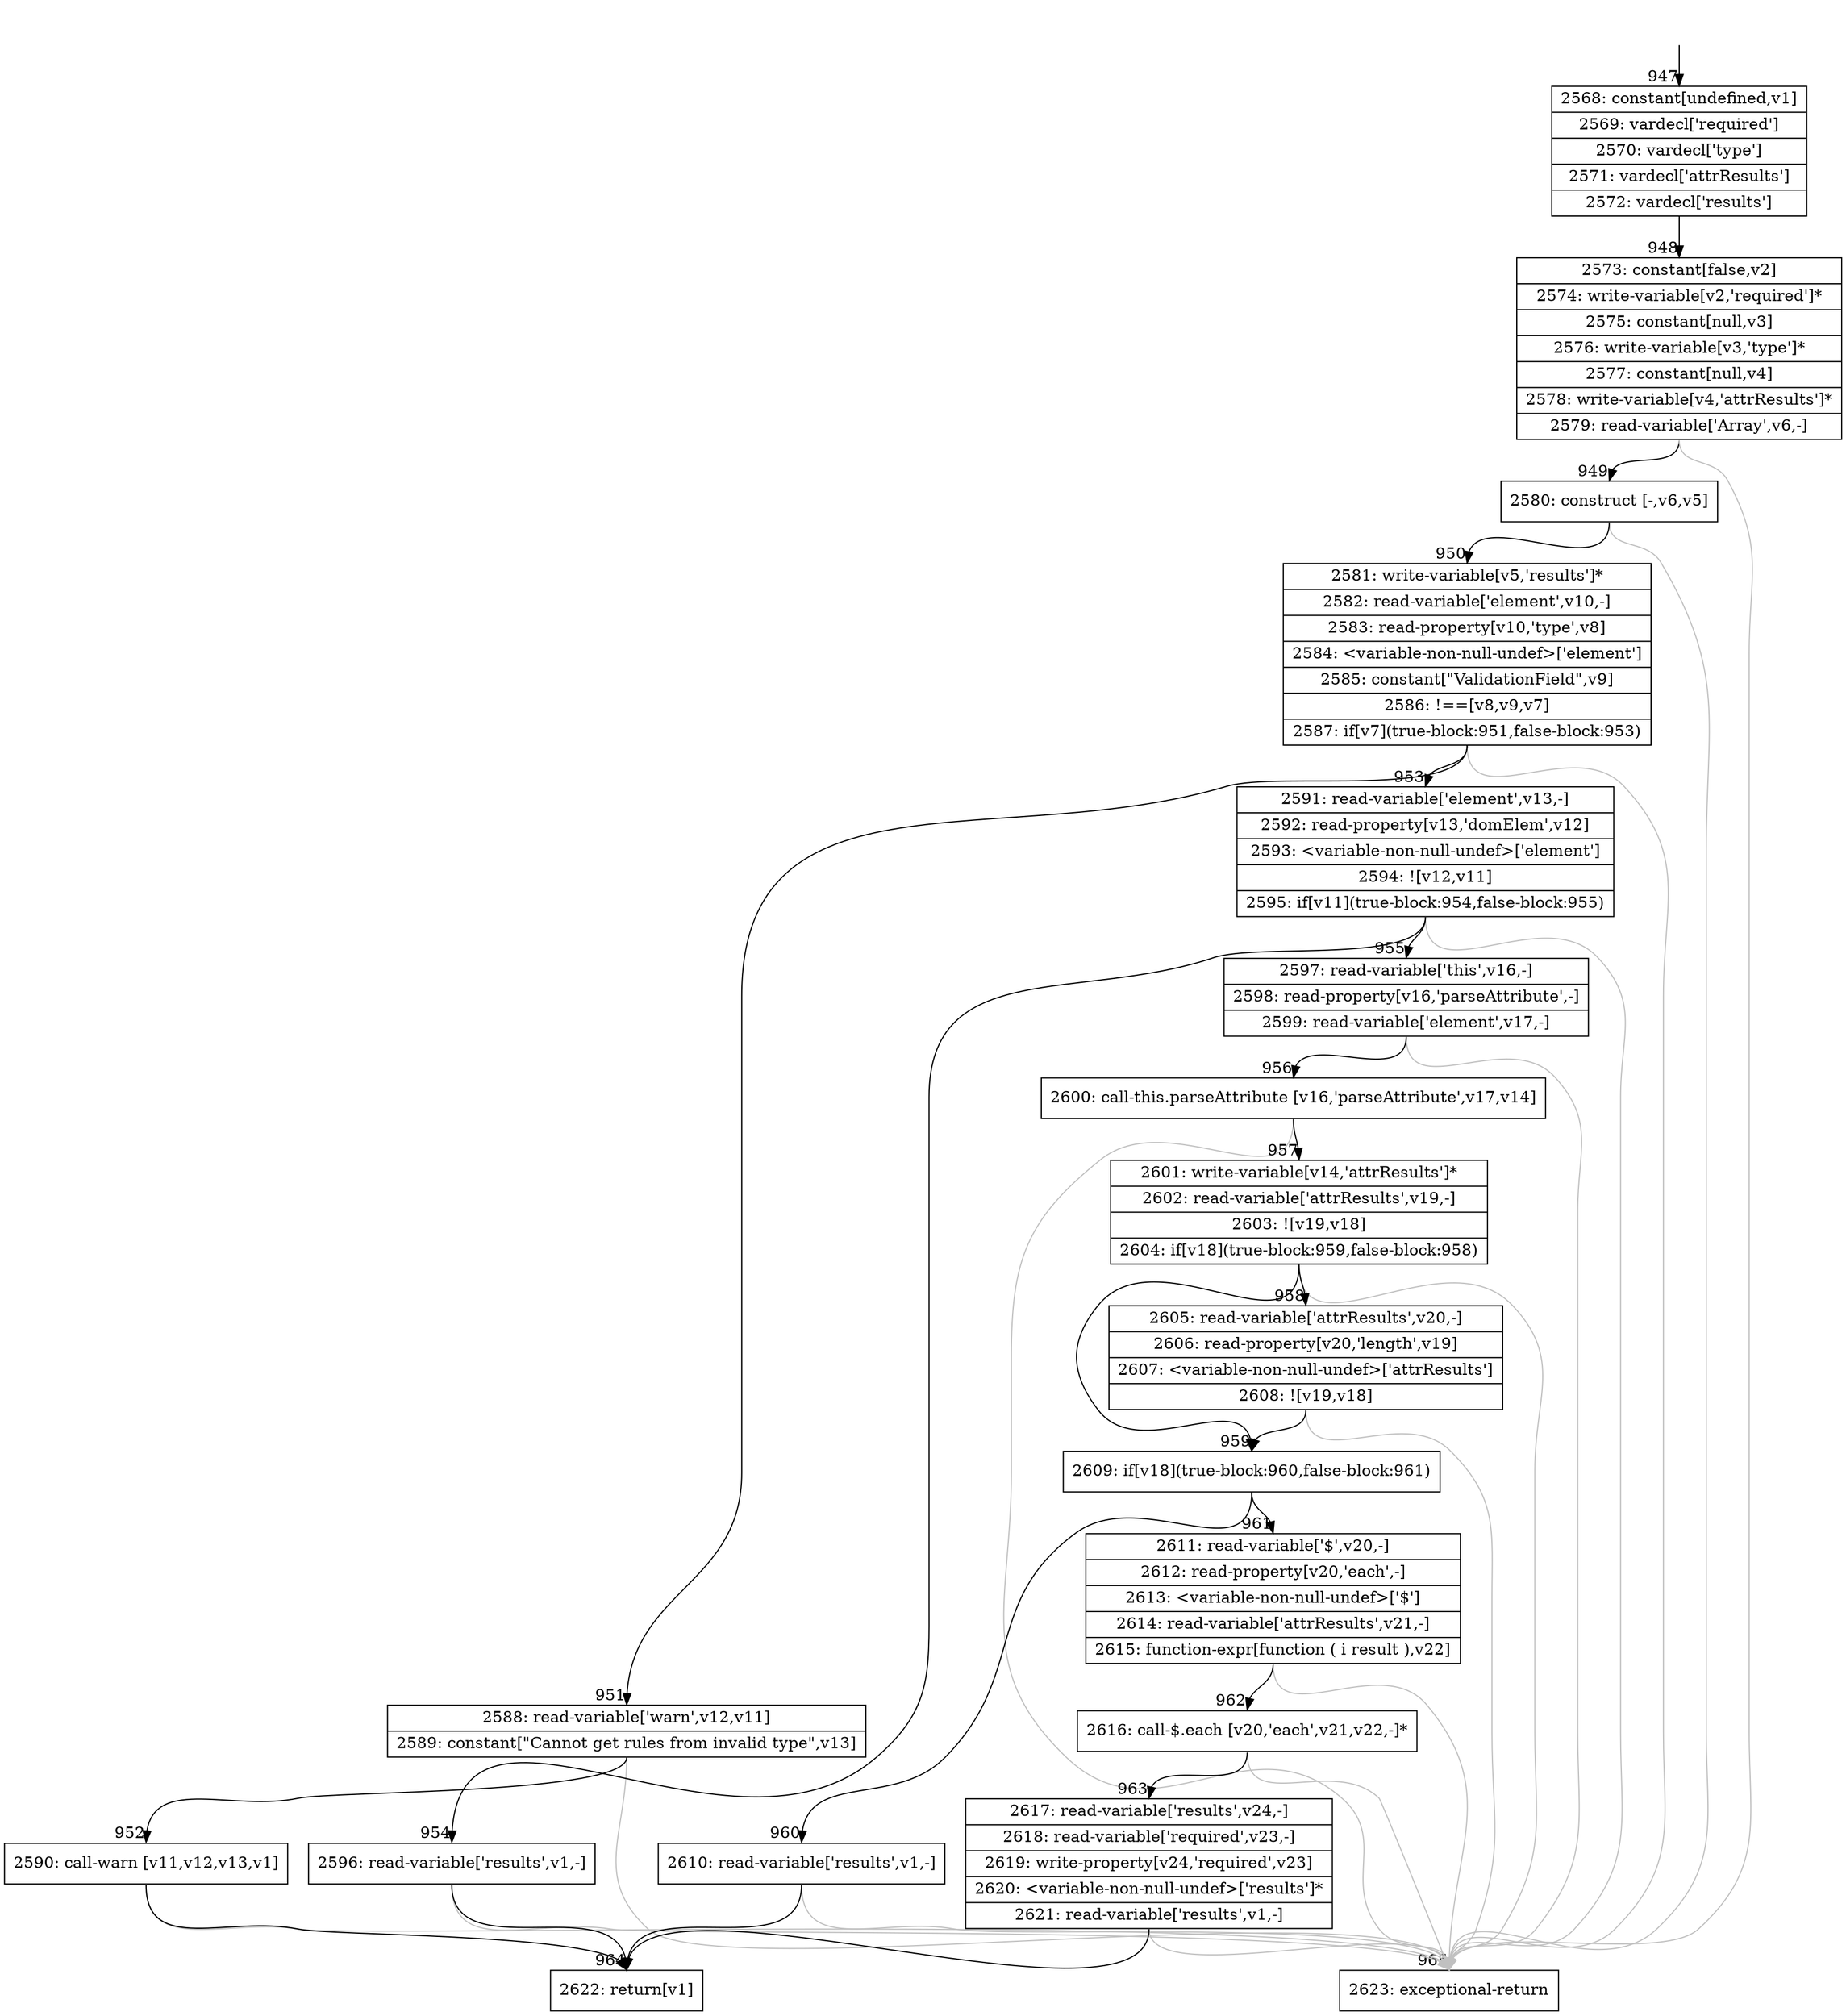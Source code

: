 digraph {
rankdir="TD"
BB_entry91[shape=none,label=""];
BB_entry91 -> BB947 [tailport=s, headport=n, headlabel="    947"]
BB947 [shape=record label="{2568: constant[undefined,v1]|2569: vardecl['required']|2570: vardecl['type']|2571: vardecl['attrResults']|2572: vardecl['results']}" ] 
BB947 -> BB948 [tailport=s, headport=n, headlabel="      948"]
BB948 [shape=record label="{2573: constant[false,v2]|2574: write-variable[v2,'required']*|2575: constant[null,v3]|2576: write-variable[v3,'type']*|2577: constant[null,v4]|2578: write-variable[v4,'attrResults']*|2579: read-variable['Array',v6,-]}" ] 
BB948 -> BB949 [tailport=s, headport=n, headlabel="      949"]
BB948 -> BB965 [tailport=s, headport=n, color=gray, headlabel="      965"]
BB949 [shape=record label="{2580: construct [-,v6,v5]}" ] 
BB949 -> BB950 [tailport=s, headport=n, headlabel="      950"]
BB949 -> BB965 [tailport=s, headport=n, color=gray]
BB950 [shape=record label="{2581: write-variable[v5,'results']*|2582: read-variable['element',v10,-]|2583: read-property[v10,'type',v8]|2584: \<variable-non-null-undef\>['element']|2585: constant[\"ValidationField\",v9]|2586: !==[v8,v9,v7]|2587: if[v7](true-block:951,false-block:953)}" ] 
BB950 -> BB951 [tailport=s, headport=n, headlabel="      951"]
BB950 -> BB953 [tailport=s, headport=n, headlabel="      953"]
BB950 -> BB965 [tailport=s, headport=n, color=gray]
BB951 [shape=record label="{2588: read-variable['warn',v12,v11]|2589: constant[\"Cannot get rules from invalid type\",v13]}" ] 
BB951 -> BB952 [tailport=s, headport=n, headlabel="      952"]
BB951 -> BB965 [tailport=s, headport=n, color=gray]
BB952 [shape=record label="{2590: call-warn [v11,v12,v13,v1]}" ] 
BB952 -> BB964 [tailport=s, headport=n, headlabel="      964"]
BB952 -> BB965 [tailport=s, headport=n, color=gray]
BB953 [shape=record label="{2591: read-variable['element',v13,-]|2592: read-property[v13,'domElem',v12]|2593: \<variable-non-null-undef\>['element']|2594: ![v12,v11]|2595: if[v11](true-block:954,false-block:955)}" ] 
BB953 -> BB954 [tailport=s, headport=n, headlabel="      954"]
BB953 -> BB955 [tailport=s, headport=n, headlabel="      955"]
BB953 -> BB965 [tailport=s, headport=n, color=gray]
BB954 [shape=record label="{2596: read-variable['results',v1,-]}" ] 
BB954 -> BB964 [tailport=s, headport=n]
BB954 -> BB965 [tailport=s, headport=n, color=gray]
BB955 [shape=record label="{2597: read-variable['this',v16,-]|2598: read-property[v16,'parseAttribute',-]|2599: read-variable['element',v17,-]}" ] 
BB955 -> BB956 [tailport=s, headport=n, headlabel="      956"]
BB955 -> BB965 [tailport=s, headport=n, color=gray]
BB956 [shape=record label="{2600: call-this.parseAttribute [v16,'parseAttribute',v17,v14]}" ] 
BB956 -> BB957 [tailport=s, headport=n, headlabel="      957"]
BB956 -> BB965 [tailport=s, headport=n, color=gray]
BB957 [shape=record label="{2601: write-variable[v14,'attrResults']*|2602: read-variable['attrResults',v19,-]|2603: ![v19,v18]|2604: if[v18](true-block:959,false-block:958)}" ] 
BB957 -> BB959 [tailport=s, headport=n, headlabel="      959"]
BB957 -> BB958 [tailport=s, headport=n, headlabel="      958"]
BB957 -> BB965 [tailport=s, headport=n, color=gray]
BB958 [shape=record label="{2605: read-variable['attrResults',v20,-]|2606: read-property[v20,'length',v19]|2607: \<variable-non-null-undef\>['attrResults']|2608: ![v19,v18]}" ] 
BB958 -> BB959 [tailport=s, headport=n]
BB958 -> BB965 [tailport=s, headport=n, color=gray]
BB959 [shape=record label="{2609: if[v18](true-block:960,false-block:961)}" ] 
BB959 -> BB960 [tailport=s, headport=n, headlabel="      960"]
BB959 -> BB961 [tailport=s, headport=n, headlabel="      961"]
BB960 [shape=record label="{2610: read-variable['results',v1,-]}" ] 
BB960 -> BB964 [tailport=s, headport=n]
BB960 -> BB965 [tailport=s, headport=n, color=gray]
BB961 [shape=record label="{2611: read-variable['$',v20,-]|2612: read-property[v20,'each',-]|2613: \<variable-non-null-undef\>['$']|2614: read-variable['attrResults',v21,-]|2615: function-expr[function ( i result ),v22]}" ] 
BB961 -> BB962 [tailport=s, headport=n, headlabel="      962"]
BB961 -> BB965 [tailport=s, headport=n, color=gray]
BB962 [shape=record label="{2616: call-$.each [v20,'each',v21,v22,-]*}" ] 
BB962 -> BB963 [tailport=s, headport=n, headlabel="      963"]
BB962 -> BB965 [tailport=s, headport=n, color=gray]
BB963 [shape=record label="{2617: read-variable['results',v24,-]|2618: read-variable['required',v23,-]|2619: write-property[v24,'required',v23]|2620: \<variable-non-null-undef\>['results']*|2621: read-variable['results',v1,-]}" ] 
BB963 -> BB964 [tailport=s, headport=n]
BB963 -> BB965 [tailport=s, headport=n, color=gray]
BB964 [shape=record label="{2622: return[v1]}" ] 
BB965 [shape=record label="{2623: exceptional-return}" ] 
//#$~ 843
}
